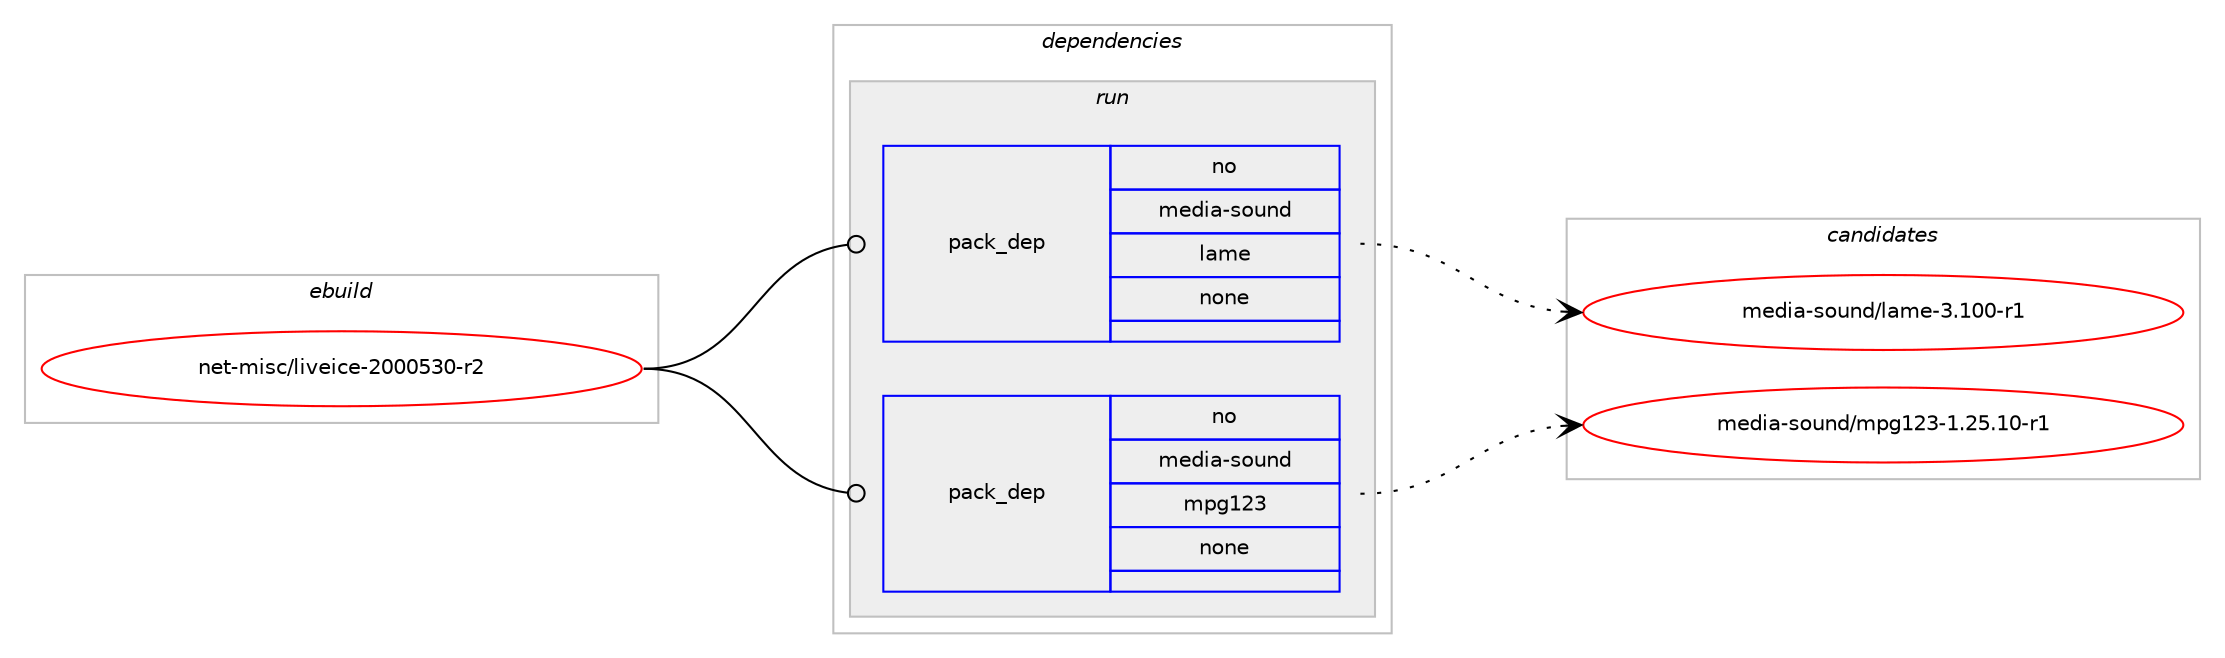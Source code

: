 digraph prolog {

# *************
# Graph options
# *************

newrank=true;
concentrate=true;
compound=true;
graph [rankdir=LR,fontname=Helvetica,fontsize=10,ranksep=1.5];#, ranksep=2.5, nodesep=0.2];
edge  [arrowhead=vee];
node  [fontname=Helvetica,fontsize=10];

# **********
# The ebuild
# **********

subgraph cluster_leftcol {
color=gray;
rank=same;
label=<<i>ebuild</i>>;
id [label="net-misc/liveice-2000530-r2", color=red, width=4, href="../net-misc/liveice-2000530-r2.svg"];
}

# ****************
# The dependencies
# ****************

subgraph cluster_midcol {
color=gray;
label=<<i>dependencies</i>>;
subgraph cluster_compile {
fillcolor="#eeeeee";
style=filled;
label=<<i>compile</i>>;
}
subgraph cluster_compileandrun {
fillcolor="#eeeeee";
style=filled;
label=<<i>compile and run</i>>;
}
subgraph cluster_run {
fillcolor="#eeeeee";
style=filled;
label=<<i>run</i>>;
subgraph pack6896 {
dependency8923 [label=<<TABLE BORDER="0" CELLBORDER="1" CELLSPACING="0" CELLPADDING="4" WIDTH="220"><TR><TD ROWSPAN="6" CELLPADDING="30">pack_dep</TD></TR><TR><TD WIDTH="110">no</TD></TR><TR><TD>media-sound</TD></TR><TR><TD>lame</TD></TR><TR><TD>none</TD></TR><TR><TD></TD></TR></TABLE>>, shape=none, color=blue];
}
id:e -> dependency8923:w [weight=20,style="solid",arrowhead="odot"];
subgraph pack6897 {
dependency8924 [label=<<TABLE BORDER="0" CELLBORDER="1" CELLSPACING="0" CELLPADDING="4" WIDTH="220"><TR><TD ROWSPAN="6" CELLPADDING="30">pack_dep</TD></TR><TR><TD WIDTH="110">no</TD></TR><TR><TD>media-sound</TD></TR><TR><TD>mpg123</TD></TR><TR><TD>none</TD></TR><TR><TD></TD></TR></TABLE>>, shape=none, color=blue];
}
id:e -> dependency8924:w [weight=20,style="solid",arrowhead="odot"];
}
}

# **************
# The candidates
# **************

subgraph cluster_choices {
rank=same;
color=gray;
label=<<i>candidates</i>>;

subgraph choice6896 {
color=black;
nodesep=1;
choice109101100105974511511111711010047108971091014551464948484511449 [label="media-sound/lame-3.100-r1", color=red, width=4,href="../media-sound/lame-3.100-r1.svg"];
dependency8923:e -> choice109101100105974511511111711010047108971091014551464948484511449:w [style=dotted,weight="100"];
}
subgraph choice6897 {
color=black;
nodesep=1;
choice10910110010597451151111171101004710911210349505145494650534649484511449 [label="media-sound/mpg123-1.25.10-r1", color=red, width=4,href="../media-sound/mpg123-1.25.10-r1.svg"];
dependency8924:e -> choice10910110010597451151111171101004710911210349505145494650534649484511449:w [style=dotted,weight="100"];
}
}

}
